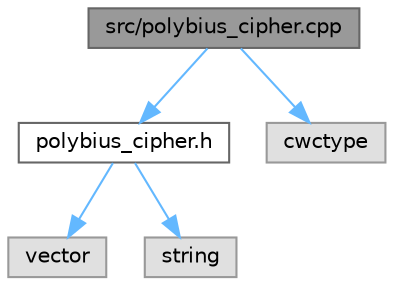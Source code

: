 digraph "src/polybius_cipher.cpp"
{
 // LATEX_PDF_SIZE
  bgcolor="transparent";
  edge [fontname=Helvetica,fontsize=10,labelfontname=Helvetica,labelfontsize=10];
  node [fontname=Helvetica,fontsize=10,shape=box,height=0.2,width=0.4];
  Node1 [id="Node000001",label="src/polybius_cipher.cpp",height=0.2,width=0.4,color="gray40", fillcolor="grey60", style="filled", fontcolor="black",tooltip="Реализация класса PolybiusCipher для шифрования и дешифрования текста методом Polybius."];
  Node1 -> Node2 [id="edge1_Node000001_Node000002",color="steelblue1",style="solid",tooltip=" "];
  Node2 [id="Node000002",label="polybius_cipher.h",height=0.2,width=0.4,color="grey40", fillcolor="white", style="filled",URL="$polybius__cipher_8h.html",tooltip="Заголовочный файл для класса PolybiusCipher (шифр Polybius)."];
  Node2 -> Node3 [id="edge2_Node000002_Node000003",color="steelblue1",style="solid",tooltip=" "];
  Node3 [id="Node000003",label="vector",height=0.2,width=0.4,color="grey60", fillcolor="#E0E0E0", style="filled",tooltip=" "];
  Node2 -> Node4 [id="edge3_Node000002_Node000004",color="steelblue1",style="solid",tooltip=" "];
  Node4 [id="Node000004",label="string",height=0.2,width=0.4,color="grey60", fillcolor="#E0E0E0", style="filled",tooltip=" "];
  Node1 -> Node5 [id="edge4_Node000001_Node000005",color="steelblue1",style="solid",tooltip=" "];
  Node5 [id="Node000005",label="cwctype",height=0.2,width=0.4,color="grey60", fillcolor="#E0E0E0", style="filled",tooltip=" "];
}
